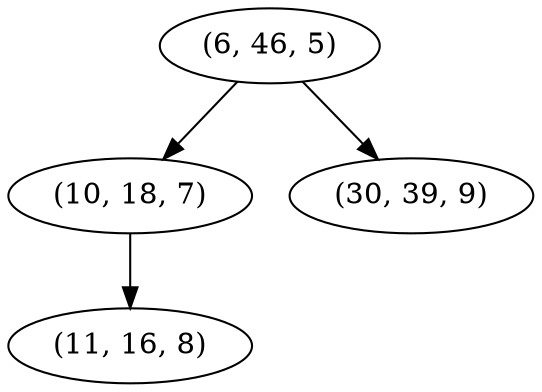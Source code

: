 digraph tree {
    "(6, 46, 5)";
    "(10, 18, 7)";
    "(11, 16, 8)";
    "(30, 39, 9)";
    "(6, 46, 5)" -> "(10, 18, 7)";
    "(6, 46, 5)" -> "(30, 39, 9)";
    "(10, 18, 7)" -> "(11, 16, 8)";
}
